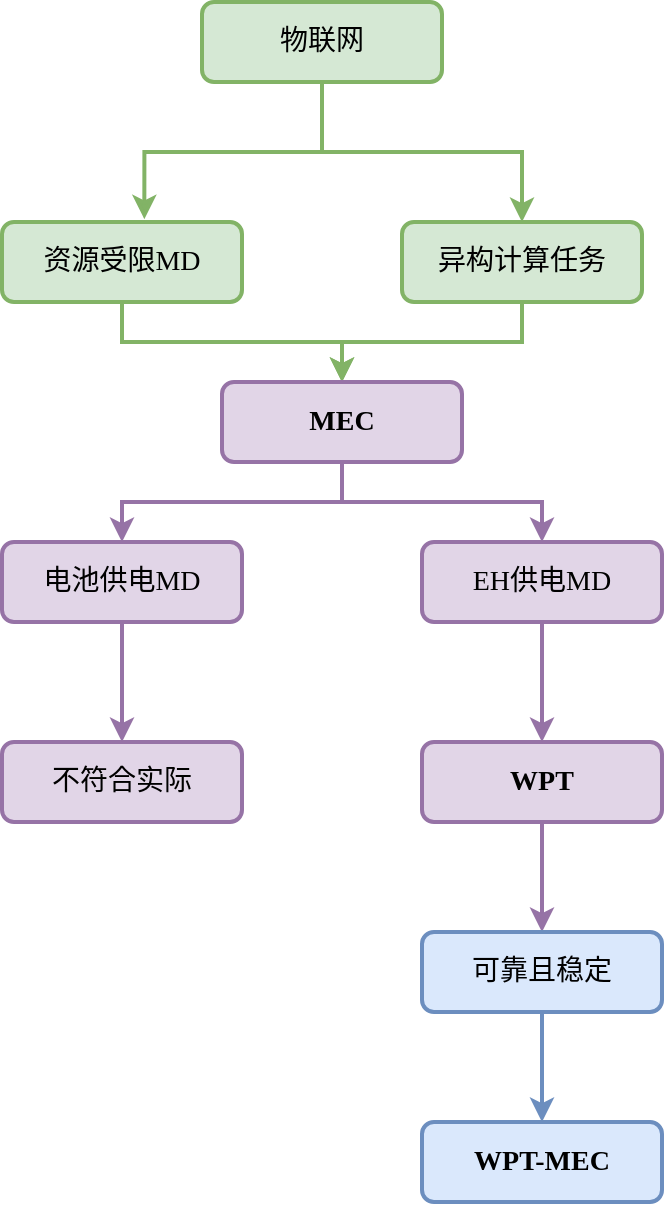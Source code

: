 <mxfile version="22.0.8" type="github">
  <diagram id="C5RBs43oDa-KdzZeNtuy" name="Page-1">
    <mxGraphModel dx="1524" dy="854" grid="0" gridSize="10" guides="1" tooltips="1" connect="1" arrows="1" fold="1" page="1" pageScale="1" pageWidth="827" pageHeight="1169" math="0" shadow="0">
      <root>
        <mxCell id="WIyWlLk6GJQsqaUBKTNV-0" />
        <mxCell id="WIyWlLk6GJQsqaUBKTNV-1" parent="WIyWlLk6GJQsqaUBKTNV-0" />
        <mxCell id="3EA-M8g4qaoqTf9VbVW3-9" style="edgeStyle=orthogonalEdgeStyle;rounded=0;orthogonalLoop=1;jettySize=auto;html=1;entryX=0.5;entryY=0;entryDx=0;entryDy=0;strokeWidth=2;fillColor=#d5e8d4;strokeColor=#82b366;fontFamily=Times New Roman;fontSize=14;" edge="1" parent="WIyWlLk6GJQsqaUBKTNV-1" source="WIyWlLk6GJQsqaUBKTNV-3" target="WIyWlLk6GJQsqaUBKTNV-7">
          <mxGeometry relative="1" as="geometry" />
        </mxCell>
        <mxCell id="WIyWlLk6GJQsqaUBKTNV-3" value="&lt;p style=&quot;margin-top: 0pt; margin-bottom: 0pt; margin-left: 0in; direction: ltr; unicode-bidi: embed; font-size: 14px;&quot;&gt;物联网&lt;/p&gt;" style="rounded=1;whiteSpace=wrap;html=1;fontSize=14;glass=0;strokeWidth=2;shadow=0;fillColor=#d5e8d4;strokeColor=#82b366;fontFamily=Times New Roman;" parent="WIyWlLk6GJQsqaUBKTNV-1" vertex="1">
          <mxGeometry x="160" y="80" width="120" height="40" as="geometry" />
        </mxCell>
        <mxCell id="3EA-M8g4qaoqTf9VbVW3-13" style="edgeStyle=orthogonalEdgeStyle;rounded=0;orthogonalLoop=1;jettySize=auto;html=1;entryX=0.5;entryY=0;entryDx=0;entryDy=0;strokeWidth=2;fillColor=#d5e8d4;strokeColor=#82b366;fontFamily=Times New Roman;fontSize=14;" edge="1" parent="WIyWlLk6GJQsqaUBKTNV-1" source="WIyWlLk6GJQsqaUBKTNV-7" target="3EA-M8g4qaoqTf9VbVW3-0">
          <mxGeometry relative="1" as="geometry" />
        </mxCell>
        <mxCell id="WIyWlLk6GJQsqaUBKTNV-7" value="异构计算任务" style="rounded=1;whiteSpace=wrap;html=1;fontSize=14;glass=0;strokeWidth=2;shadow=0;fillColor=#d5e8d4;strokeColor=#82b366;fontFamily=Times New Roman;" parent="WIyWlLk6GJQsqaUBKTNV-1" vertex="1">
          <mxGeometry x="260" y="190" width="120" height="40" as="geometry" />
        </mxCell>
        <mxCell id="WIyWlLk6GJQsqaUBKTNV-11" value="不符合实际" style="rounded=1;whiteSpace=wrap;html=1;fontSize=14;glass=0;strokeWidth=2;shadow=0;fillColor=#e1d5e7;strokeColor=#9673a6;fontFamily=Times New Roman;" parent="WIyWlLk6GJQsqaUBKTNV-1" vertex="1">
          <mxGeometry x="60" y="450" width="120" height="40" as="geometry" />
        </mxCell>
        <mxCell id="3EA-M8g4qaoqTf9VbVW3-14" style="edgeStyle=orthogonalEdgeStyle;rounded=0;orthogonalLoop=1;jettySize=auto;html=1;entryX=0.5;entryY=0;entryDx=0;entryDy=0;strokeWidth=2;fillColor=#d5e8d4;strokeColor=#82b366;fontFamily=Times New Roman;fontSize=14;" edge="1" parent="WIyWlLk6GJQsqaUBKTNV-1" source="WIyWlLk6GJQsqaUBKTNV-12" target="3EA-M8g4qaoqTf9VbVW3-0">
          <mxGeometry relative="1" as="geometry" />
        </mxCell>
        <mxCell id="WIyWlLk6GJQsqaUBKTNV-12" value="&lt;p style=&quot;margin-top: 0pt; margin-bottom: 0pt; margin-left: 0in; direction: ltr; unicode-bidi: embed; font-size: 14px;&quot;&gt;资源受限MD&lt;/p&gt;" style="rounded=1;whiteSpace=wrap;html=1;fontSize=14;glass=0;strokeWidth=2;shadow=0;fillColor=#d5e8d4;strokeColor=#82b366;fontFamily=Times New Roman;" parent="WIyWlLk6GJQsqaUBKTNV-1" vertex="1">
          <mxGeometry x="60" y="190" width="120" height="40" as="geometry" />
        </mxCell>
        <mxCell id="3EA-M8g4qaoqTf9VbVW3-15" style="edgeStyle=orthogonalEdgeStyle;rounded=0;orthogonalLoop=1;jettySize=auto;html=1;entryX=0.5;entryY=0;entryDx=0;entryDy=0;strokeWidth=2;fillColor=#e1d5e7;strokeColor=#9673a6;fontFamily=Times New Roman;fontSize=14;" edge="1" parent="WIyWlLk6GJQsqaUBKTNV-1" source="3EA-M8g4qaoqTf9VbVW3-0" target="3EA-M8g4qaoqTf9VbVW3-3">
          <mxGeometry relative="1" as="geometry" />
        </mxCell>
        <mxCell id="3EA-M8g4qaoqTf9VbVW3-16" style="edgeStyle=orthogonalEdgeStyle;rounded=0;orthogonalLoop=1;jettySize=auto;html=1;entryX=0.5;entryY=0;entryDx=0;entryDy=0;strokeWidth=2;fillColor=#e1d5e7;strokeColor=#9673a6;fontFamily=Times New Roman;fontSize=14;" edge="1" parent="WIyWlLk6GJQsqaUBKTNV-1" source="3EA-M8g4qaoqTf9VbVW3-0" target="3EA-M8g4qaoqTf9VbVW3-4">
          <mxGeometry relative="1" as="geometry" />
        </mxCell>
        <mxCell id="3EA-M8g4qaoqTf9VbVW3-0" value="&lt;p style=&quot;margin-top: 0pt; margin-bottom: 0pt; margin-left: 0in; direction: ltr; unicode-bidi: embed; font-size: 14px;&quot;&gt;&lt;b style=&quot;font-size: 14px;&quot;&gt;MEC&lt;/b&gt;&lt;/p&gt;" style="rounded=1;whiteSpace=wrap;html=1;fontSize=14;glass=0;strokeWidth=2;shadow=0;fillColor=#e1d5e7;strokeColor=#9673a6;fontFamily=Times New Roman;" vertex="1" parent="WIyWlLk6GJQsqaUBKTNV-1">
          <mxGeometry x="170" y="270" width="120" height="40" as="geometry" />
        </mxCell>
        <mxCell id="3EA-M8g4qaoqTf9VbVW3-19" style="edgeStyle=orthogonalEdgeStyle;rounded=0;orthogonalLoop=1;jettySize=auto;html=1;entryX=0.5;entryY=0;entryDx=0;entryDy=0;strokeWidth=2;fillColor=#e1d5e7;strokeColor=#9673a6;fontFamily=Times New Roman;fontSize=14;" edge="1" parent="WIyWlLk6GJQsqaUBKTNV-1" source="3EA-M8g4qaoqTf9VbVW3-2" target="3EA-M8g4qaoqTf9VbVW3-5">
          <mxGeometry relative="1" as="geometry" />
        </mxCell>
        <mxCell id="3EA-M8g4qaoqTf9VbVW3-2" value="&lt;b style=&quot;font-size: 14px;&quot;&gt;WPT&lt;/b&gt;" style="rounded=1;whiteSpace=wrap;html=1;fontSize=14;glass=0;strokeWidth=2;shadow=0;fillColor=#e1d5e7;strokeColor=#9673a6;fontFamily=Times New Roman;" vertex="1" parent="WIyWlLk6GJQsqaUBKTNV-1">
          <mxGeometry x="270" y="450" width="120" height="40" as="geometry" />
        </mxCell>
        <mxCell id="3EA-M8g4qaoqTf9VbVW3-17" style="edgeStyle=orthogonalEdgeStyle;rounded=0;orthogonalLoop=1;jettySize=auto;html=1;entryX=0.5;entryY=0;entryDx=0;entryDy=0;strokeWidth=2;fillColor=#e1d5e7;strokeColor=#9673a6;fontFamily=Times New Roman;fontSize=14;" edge="1" parent="WIyWlLk6GJQsqaUBKTNV-1" source="3EA-M8g4qaoqTf9VbVW3-3" target="3EA-M8g4qaoqTf9VbVW3-2">
          <mxGeometry relative="1" as="geometry" />
        </mxCell>
        <mxCell id="3EA-M8g4qaoqTf9VbVW3-3" value="EH供电MD" style="rounded=1;whiteSpace=wrap;html=1;fontSize=14;glass=0;strokeWidth=2;shadow=0;fillColor=#e1d5e7;strokeColor=#9673a6;fontFamily=Times New Roman;" vertex="1" parent="WIyWlLk6GJQsqaUBKTNV-1">
          <mxGeometry x="270" y="350" width="120" height="40" as="geometry" />
        </mxCell>
        <mxCell id="3EA-M8g4qaoqTf9VbVW3-18" style="edgeStyle=orthogonalEdgeStyle;rounded=0;orthogonalLoop=1;jettySize=auto;html=1;entryX=0.5;entryY=0;entryDx=0;entryDy=0;strokeWidth=2;fillColor=#e1d5e7;strokeColor=#9673a6;fontFamily=Times New Roman;fontSize=14;" edge="1" parent="WIyWlLk6GJQsqaUBKTNV-1" source="3EA-M8g4qaoqTf9VbVW3-4" target="WIyWlLk6GJQsqaUBKTNV-11">
          <mxGeometry relative="1" as="geometry" />
        </mxCell>
        <mxCell id="3EA-M8g4qaoqTf9VbVW3-4" value="&lt;p style=&quot;margin-top: 0pt; margin-bottom: 0pt; margin-left: 0in; direction: ltr; unicode-bidi: embed; font-size: 14px;&quot;&gt;电池供电MD&lt;/p&gt;" style="rounded=1;whiteSpace=wrap;html=1;fontSize=14;glass=0;strokeWidth=2;shadow=0;fillColor=#e1d5e7;strokeColor=#9673a6;fontFamily=Times New Roman;" vertex="1" parent="WIyWlLk6GJQsqaUBKTNV-1">
          <mxGeometry x="60" y="350" width="120" height="40" as="geometry" />
        </mxCell>
        <mxCell id="3EA-M8g4qaoqTf9VbVW3-20" value="" style="edgeStyle=orthogonalEdgeStyle;rounded=0;orthogonalLoop=1;jettySize=auto;html=1;strokeWidth=2;fillColor=#dae8fc;strokeColor=#6c8ebf;fontFamily=Times New Roman;fontSize=14;" edge="1" parent="WIyWlLk6GJQsqaUBKTNV-1" source="3EA-M8g4qaoqTf9VbVW3-5" target="3EA-M8g4qaoqTf9VbVW3-6">
          <mxGeometry relative="1" as="geometry" />
        </mxCell>
        <mxCell id="3EA-M8g4qaoqTf9VbVW3-5" value="可靠且稳定" style="rounded=1;whiteSpace=wrap;html=1;fontSize=14;glass=0;strokeWidth=2;shadow=0;fillColor=#dae8fc;strokeColor=#6c8ebf;fontFamily=Times New Roman;" vertex="1" parent="WIyWlLk6GJQsqaUBKTNV-1">
          <mxGeometry x="270" y="545" width="120" height="40" as="geometry" />
        </mxCell>
        <mxCell id="3EA-M8g4qaoqTf9VbVW3-6" value="&lt;b style=&quot;font-size: 14px;&quot;&gt;WPT-MEC&lt;/b&gt;" style="rounded=1;whiteSpace=wrap;html=1;fontSize=14;glass=0;strokeWidth=2;shadow=0;fillColor=#dae8fc;strokeColor=#6c8ebf;fontFamily=Times New Roman;" vertex="1" parent="WIyWlLk6GJQsqaUBKTNV-1">
          <mxGeometry x="270" y="640" width="120" height="40" as="geometry" />
        </mxCell>
        <mxCell id="3EA-M8g4qaoqTf9VbVW3-10" style="edgeStyle=orthogonalEdgeStyle;rounded=0;orthogonalLoop=1;jettySize=auto;html=1;entryX=0.593;entryY=-0.035;entryDx=0;entryDy=0;entryPerimeter=0;strokeWidth=2;fillColor=#d5e8d4;strokeColor=#82b366;fontFamily=Times New Roman;fontSize=14;" edge="1" parent="WIyWlLk6GJQsqaUBKTNV-1" source="WIyWlLk6GJQsqaUBKTNV-3" target="WIyWlLk6GJQsqaUBKTNV-12">
          <mxGeometry relative="1" as="geometry" />
        </mxCell>
      </root>
    </mxGraphModel>
  </diagram>
</mxfile>
